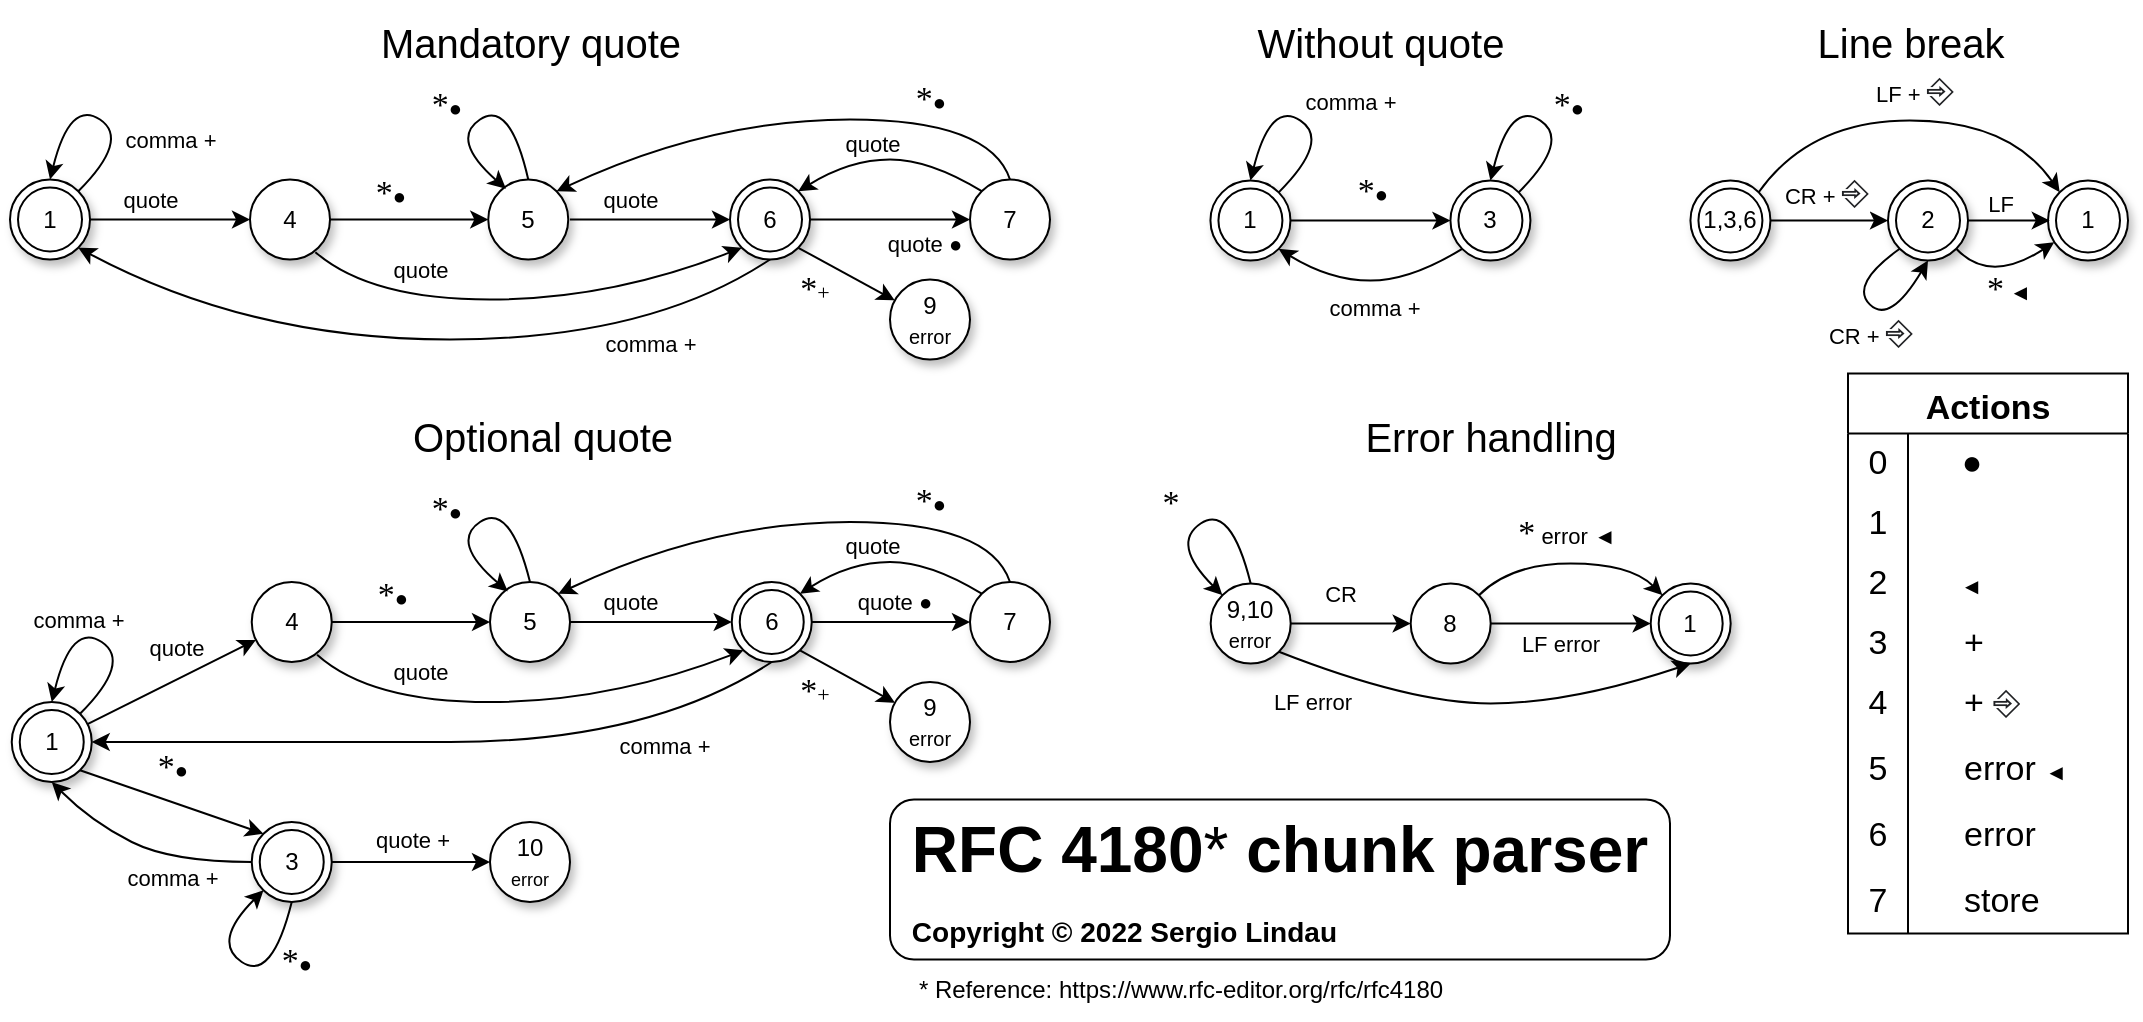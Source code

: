 <mxfile version="20.3.0" type="device"><diagram name="Page-1" id="42789a77-a242-8287-6e28-9cd8cfd52e62"><mxGraphModel dx="1578" dy="1005" grid="1" gridSize="10" guides="1" tooltips="1" connect="1" arrows="1" fold="1" page="1" pageScale="1" pageWidth="1169" pageHeight="827" background="none" math="0" shadow="0"><root><mxCell id="0"/><mxCell id="1" parent="0"/><mxCell id="oNU-ILpVucmie5B2ft57-38" value="9,10&lt;br&gt;&lt;font style=&quot;font-size: 10px;&quot;&gt;error&lt;/font&gt;" style="ellipse;whiteSpace=wrap;html=1;aspect=fixed;shadow=1;" parent="1" vertex="1"><mxGeometry x="656.34" y="475.75" width="40" height="40" as="geometry"/></mxCell><mxCell id="oNU-ILpVucmie5B2ft57-39" value="8" style="ellipse;whiteSpace=wrap;html=1;aspect=fixed;shadow=1;" parent="1" vertex="1"><mxGeometry x="756.34" y="475.75" width="40" height="40" as="geometry"/></mxCell><mxCell id="oNU-ILpVucmie5B2ft57-42" value="1" style="ellipse;shape=doubleEllipse;whiteSpace=wrap;html=1;aspect=fixed;shadow=1;" parent="1" vertex="1"><mxGeometry x="876.34" y="475.75" width="40" height="40" as="geometry"/></mxCell><mxCell id="oNU-ILpVucmie5B2ft57-53" value="" style="endArrow=classic;html=1;rounded=0;labelBorderColor=none;fontSize=17;entryX=0;entryY=0.5;entryDx=0;entryDy=0;exitX=1;exitY=0.5;exitDx=0;exitDy=0;" parent="1" source="oNU-ILpVucmie5B2ft57-38" target="oNU-ILpVucmie5B2ft57-39" edge="1"><mxGeometry width="50" height="50" relative="1" as="geometry"><mxPoint x="736.34" y="465.75" as="sourcePoint"/><mxPoint x="806.34" y="455.75" as="targetPoint"/></mxGeometry></mxCell><mxCell id="oNU-ILpVucmie5B2ft57-56" value="CR" style="edgeLabel;html=1;align=center;verticalAlign=middle;resizable=0;points=[];fontSize=11;" parent="oNU-ILpVucmie5B2ft57-53" vertex="1" connectable="0"><mxGeometry x="-0.144" y="1" relative="1" as="geometry"><mxPoint x="-1" y="-14" as="offset"/></mxGeometry></mxCell><mxCell id="oNU-ILpVucmie5B2ft57-54" value="" style="endArrow=classic;html=1;rounded=0;labelBorderColor=none;fontSize=17;exitX=1;exitY=0.5;exitDx=0;exitDy=0;entryX=0;entryY=0.5;entryDx=0;entryDy=0;" parent="1" source="oNU-ILpVucmie5B2ft57-39" target="oNU-ILpVucmie5B2ft57-42" edge="1"><mxGeometry width="50" height="50" relative="1" as="geometry"><mxPoint x="696.34" y="605.75" as="sourcePoint"/><mxPoint x="696.34" y="665.75" as="targetPoint"/></mxGeometry></mxCell><mxCell id="oNU-ILpVucmie5B2ft57-57" value="LF error" style="edgeLabel;html=1;align=center;verticalAlign=middle;resizable=0;points=[];fontSize=11;" parent="oNU-ILpVucmie5B2ft57-54" vertex="1" connectable="0"><mxGeometry x="-0.211" y="1" relative="1" as="geometry"><mxPoint x="3" y="11" as="offset"/></mxGeometry></mxCell><mxCell id="oNU-ILpVucmie5B2ft57-58" value="" style="curved=1;endArrow=classic;html=1;rounded=0;labelBorderColor=none;fontSize=17;exitX=1;exitY=1;exitDx=0;exitDy=0;entryX=0.5;entryY=1;entryDx=0;entryDy=0;" parent="1" source="oNU-ILpVucmie5B2ft57-38" target="oNU-ILpVucmie5B2ft57-42" edge="1"><mxGeometry width="50" height="50" relative="1" as="geometry"><mxPoint x="719.815" y="459.361" as="sourcePoint"/><mxPoint x="856.34" y="515.75" as="targetPoint"/><Array as="points"><mxPoint x="756.34" y="535.75"/><mxPoint x="836.34" y="535.75"/></Array></mxGeometry></mxCell><mxCell id="oNU-ILpVucmie5B2ft57-59" value="&lt;span style=&quot;font-size: 11px;&quot;&gt;LF error&lt;/span&gt;" style="edgeLabel;html=1;align=center;verticalAlign=middle;resizable=0;points=[];fontSize=17;" parent="oNU-ILpVucmie5B2ft57-58" vertex="1" connectable="0"><mxGeometry x="-0.659" y="-12" relative="1" as="geometry"><mxPoint x="-13" y="-1" as="offset"/></mxGeometry></mxCell><mxCell id="oNU-ILpVucmie5B2ft57-60" value="" style="curved=1;endArrow=classic;html=1;rounded=0;labelBorderColor=none;fontSize=11;entryX=0;entryY=0;entryDx=0;entryDy=0;exitX=1;exitY=0;exitDx=0;exitDy=0;" parent="1" source="oNU-ILpVucmie5B2ft57-39" target="oNU-ILpVucmie5B2ft57-42" edge="1"><mxGeometry width="50" height="50" relative="1" as="geometry"><mxPoint x="790.34" y="505.75" as="sourcePoint"/><mxPoint x="666.34" y="695.75" as="targetPoint"/><Array as="points"><mxPoint x="806.34" y="465.75"/><mxPoint x="866.34" y="465.75"/></Array></mxGeometry></mxCell><mxCell id="oNU-ILpVucmie5B2ft57-61" value="&lt;font style=&quot;font-size: 11px;&quot;&gt;&lt;span style=&quot;font-size: 17px; font-family: Symbol;&quot;&gt;*&lt;/span&gt;&lt;font style=&quot;font-size: 11px;&quot;&gt; &lt;/font&gt;&lt;font style=&quot;font-size: 11px;&quot;&gt;&lt;font style=&quot;font-size: 11px;&quot;&gt;error&lt;/font&gt;&amp;nbsp;&lt;/font&gt;&lt;/font&gt;&lt;font style=&quot;font-size: 11px;&quot;&gt;◄&lt;/font&gt;" style="edgeLabel;html=1;align=center;verticalAlign=middle;resizable=0;points=[];fontSize=11;" parent="oNU-ILpVucmie5B2ft57-60" vertex="1" connectable="0"><mxGeometry x="0.116" y="2" relative="1" as="geometry"><mxPoint x="-9" y="-13" as="offset"/></mxGeometry></mxCell><mxCell id="oNU-ILpVucmie5B2ft57-86" value="" style="curved=1;endArrow=classic;html=1;rounded=0;labelBorderColor=none;fontSize=17;entryX=0;entryY=0;entryDx=0;entryDy=0;exitX=0.5;exitY=0;exitDx=0;exitDy=0;" parent="1" source="oNU-ILpVucmie5B2ft57-38" target="oNU-ILpVucmie5B2ft57-38" edge="1"><mxGeometry width="50" height="50" relative="1" as="geometry"><mxPoint x="706.34" y="445.75" as="sourcePoint"/><mxPoint x="696.34" y="425.75" as="targetPoint"/><Array as="points"><mxPoint x="666.34" y="435.75"/><mxPoint x="636.34" y="455.75"/></Array></mxGeometry></mxCell><mxCell id="oNU-ILpVucmie5B2ft57-87" value="&lt;span style=&quot;font-family: Symbol; font-size: 17px;&quot;&gt;*&lt;/span&gt;" style="edgeLabel;html=1;align=center;verticalAlign=middle;resizable=0;points=[];fontSize=11;fontFamily=Helvetica;" parent="oNU-ILpVucmie5B2ft57-86" vertex="1" connectable="0"><mxGeometry x="-0.462" y="6" relative="1" as="geometry"><mxPoint x="-27" y="-12" as="offset"/></mxGeometry></mxCell><mxCell id="oNU-ILpVucmie5B2ft57-89" value="Actions" style="shape=table;startSize=30;container=1;collapsible=0;childLayout=tableLayout;fixedRows=1;rowLines=0;fontStyle=1;shadow=0;fontFamily=Helvetica;fontSize=17;" parent="1" vertex="1"><mxGeometry x="975" y="370.75" width="140" height="280" as="geometry"/></mxCell><mxCell id="oNU-ILpVucmie5B2ft57-90" value="" style="shape=tableRow;horizontal=0;startSize=0;swimlaneHead=0;swimlaneBody=0;top=0;left=0;bottom=0;right=0;collapsible=0;dropTarget=0;fillColor=none;points=[[0,0.5],[1,0.5]];portConstraint=eastwest;shadow=1;fontFamily=Helvetica;fontSize=17;" parent="oNU-ILpVucmie5B2ft57-89" vertex="1"><mxGeometry y="30" width="140" height="30" as="geometry"/></mxCell><mxCell id="oNU-ILpVucmie5B2ft57-91" value="0" style="shape=partialRectangle;html=1;whiteSpace=wrap;connectable=0;fillColor=none;top=0;left=0;bottom=0;right=0;overflow=hidden;pointerEvents=1;shadow=1;fontFamily=Helvetica;fontSize=17;" parent="oNU-ILpVucmie5B2ft57-90" vertex="1"><mxGeometry width="30" height="30" as="geometry"><mxRectangle width="30" height="30" as="alternateBounds"/></mxGeometry></mxCell><mxCell id="oNU-ILpVucmie5B2ft57-92" value="&lt;span style=&quot;font-size: 17px; text-align: center; background-color: rgb(255, 255, 255);&quot;&gt;&amp;nbsp; &amp;nbsp; ●&lt;/span&gt;" style="shape=partialRectangle;html=1;whiteSpace=wrap;connectable=0;fillColor=none;top=0;left=0;bottom=0;right=0;align=left;spacingLeft=6;overflow=hidden;shadow=1;fontFamily=Helvetica;fontSize=17;" parent="oNU-ILpVucmie5B2ft57-90" vertex="1"><mxGeometry x="30" width="110" height="30" as="geometry"><mxRectangle width="110" height="30" as="alternateBounds"/></mxGeometry></mxCell><mxCell id="oNU-ILpVucmie5B2ft57-93" value="" style="shape=tableRow;horizontal=0;startSize=0;swimlaneHead=0;swimlaneBody=0;top=0;left=0;bottom=0;right=0;collapsible=0;dropTarget=0;fillColor=none;points=[[0,0.5],[1,0.5]];portConstraint=eastwest;shadow=1;fontFamily=Helvetica;fontSize=17;" parent="oNU-ILpVucmie5B2ft57-89" vertex="1"><mxGeometry y="60" width="140" height="30" as="geometry"/></mxCell><mxCell id="oNU-ILpVucmie5B2ft57-94" value="1" style="shape=partialRectangle;html=1;whiteSpace=wrap;connectable=0;fillColor=none;top=0;left=0;bottom=0;right=0;overflow=hidden;shadow=1;fontFamily=Helvetica;fontSize=17;" parent="oNU-ILpVucmie5B2ft57-93" vertex="1"><mxGeometry width="30" height="30" as="geometry"><mxRectangle width="30" height="30" as="alternateBounds"/></mxGeometry></mxCell><mxCell id="oNU-ILpVucmie5B2ft57-95" value="" style="shape=partialRectangle;html=1;whiteSpace=wrap;connectable=0;fillColor=none;top=0;left=0;bottom=0;right=0;align=left;spacingLeft=6;overflow=hidden;shadow=1;fontFamily=Helvetica;fontSize=17;" parent="oNU-ILpVucmie5B2ft57-93" vertex="1"><mxGeometry x="30" width="110" height="30" as="geometry"><mxRectangle width="110" height="30" as="alternateBounds"/></mxGeometry></mxCell><mxCell id="oNU-ILpVucmie5B2ft57-96" value="" style="shape=tableRow;horizontal=0;startSize=0;swimlaneHead=0;swimlaneBody=0;top=0;left=0;bottom=0;right=0;collapsible=0;dropTarget=0;fillColor=none;points=[[0,0.5],[1,0.5]];portConstraint=eastwest;shadow=1;fontFamily=Helvetica;fontSize=17;" parent="oNU-ILpVucmie5B2ft57-89" vertex="1"><mxGeometry y="90" width="140" height="30" as="geometry"/></mxCell><mxCell id="oNU-ILpVucmie5B2ft57-97" value="2" style="shape=partialRectangle;html=1;whiteSpace=wrap;connectable=0;fillColor=none;top=0;left=0;bottom=0;right=0;overflow=hidden;shadow=1;fontFamily=Helvetica;fontSize=17;" parent="oNU-ILpVucmie5B2ft57-96" vertex="1"><mxGeometry width="30" height="30" as="geometry"><mxRectangle width="30" height="30" as="alternateBounds"/></mxGeometry></mxCell><mxCell id="oNU-ILpVucmie5B2ft57-98" value="&lt;span style=&quot;font-size: 11px; text-align: center; background-color: rgb(255, 255, 255);&quot;&gt;&amp;nbsp; &amp;nbsp; &amp;nbsp; ◄&lt;/span&gt;" style="shape=partialRectangle;html=1;whiteSpace=wrap;connectable=0;fillColor=none;top=0;left=0;bottom=0;right=0;align=left;spacingLeft=6;overflow=hidden;shadow=1;fontFamily=Helvetica;fontSize=17;" parent="oNU-ILpVucmie5B2ft57-96" vertex="1"><mxGeometry x="30" width="110" height="30" as="geometry"><mxRectangle width="110" height="30" as="alternateBounds"/></mxGeometry></mxCell><mxCell id="oNU-ILpVucmie5B2ft57-99" value="+&amp;nbsp;&lt;span style=&quot;color: rgb(32, 33, 36); font-family: consolas, &amp;quot;lucida console&amp;quot;, &amp;quot;courier new&amp;quot;, monospace; background-color: rgb(255, 255, 255); font-size: 17px;&quot;&gt;⎆&lt;/span&gt;" style="shape=partialRectangle;html=1;whiteSpace=wrap;connectable=0;fillColor=none;top=0;left=0;bottom=0;right=0;align=left;spacingLeft=6;overflow=hidden;shadow=1;fontFamily=Helvetica;fontSize=17;" parent="1" vertex="1"><mxGeometry x="1025" y="520.75" width="90" height="30" as="geometry"><mxRectangle width="140" height="30" as="alternateBounds"/></mxGeometry></mxCell><mxCell id="oNU-ILpVucmie5B2ft57-100" value="4" style="shape=partialRectangle;html=1;whiteSpace=wrap;connectable=0;fillColor=none;top=0;left=0;bottom=0;right=0;overflow=hidden;shadow=1;fontFamily=Helvetica;fontSize=17;" parent="1" vertex="1"><mxGeometry x="975" y="520.75" width="30" height="30" as="geometry"><mxRectangle width="40" height="30" as="alternateBounds"/></mxGeometry></mxCell><mxCell id="oNU-ILpVucmie5B2ft57-104" value="" style="line;strokeWidth=1;direction=south;html=1;shadow=0;fontFamily=Helvetica;fontSize=17;" parent="1" vertex="1"><mxGeometry x="995" y="451.25" width="20" height="199.5" as="geometry"/></mxCell><mxCell id="oNU-ILpVucmie5B2ft57-106" value="" style="shape=tableRow;horizontal=0;startSize=0;swimlaneHead=0;swimlaneBody=0;top=0;left=0;bottom=0;right=0;collapsible=0;dropTarget=0;fillColor=none;points=[[0,0.5],[1,0.5]];portConstraint=eastwest;shadow=1;fontFamily=Helvetica;fontSize=17;" parent="1" vertex="1"><mxGeometry x="975" y="553.75" width="140" height="30" as="geometry"/></mxCell><mxCell id="oNU-ILpVucmie5B2ft57-107" value="5" style="shape=partialRectangle;html=1;whiteSpace=wrap;connectable=0;fillColor=none;top=0;left=0;bottom=0;right=0;overflow=hidden;shadow=1;fontFamily=Helvetica;fontSize=17;" parent="oNU-ILpVucmie5B2ft57-106" vertex="1"><mxGeometry width="30" height="30" as="geometry"><mxRectangle width="40" height="30" as="alternateBounds"/></mxGeometry></mxCell><mxCell id="oNU-ILpVucmie5B2ft57-108" value="error&amp;nbsp;&lt;span style=&quot;font-size: 11px; text-align: center; background-color: rgb(255, 255, 255);&quot;&gt;◄&lt;/span&gt;" style="shape=partialRectangle;html=1;whiteSpace=wrap;connectable=0;fillColor=none;top=0;left=0;bottom=0;right=0;align=left;spacingLeft=6;overflow=hidden;shadow=1;fontFamily=Helvetica;fontSize=17;" parent="oNU-ILpVucmie5B2ft57-106" vertex="1"><mxGeometry x="50" width="90" height="30" as="geometry"><mxRectangle width="140" height="30" as="alternateBounds"/></mxGeometry></mxCell><mxCell id="oNU-ILpVucmie5B2ft57-109" value="" style="shape=tableRow;horizontal=0;startSize=0;swimlaneHead=0;swimlaneBody=0;top=0;left=0;bottom=0;right=0;collapsible=0;dropTarget=0;fillColor=none;points=[[0,0.5],[1,0.5]];portConstraint=eastwest;shadow=1;fontFamily=Helvetica;fontSize=17;" parent="1" vertex="1"><mxGeometry x="975" y="583.75" width="140" height="33" as="geometry"/></mxCell><mxCell id="oNU-ILpVucmie5B2ft57-110" value="6" style="shape=partialRectangle;html=1;whiteSpace=wrap;connectable=0;fillColor=none;top=0;left=0;bottom=0;right=0;overflow=hidden;shadow=1;fontFamily=Helvetica;fontSize=17;" parent="oNU-ILpVucmie5B2ft57-109" vertex="1"><mxGeometry y="3" width="30" height="30" as="geometry"><mxRectangle width="40" height="30" as="alternateBounds"/></mxGeometry></mxCell><mxCell id="oNU-ILpVucmie5B2ft57-111" value="error" style="shape=partialRectangle;html=1;whiteSpace=wrap;connectable=0;fillColor=none;top=0;left=0;bottom=0;right=0;align=left;spacingLeft=6;overflow=hidden;shadow=1;fontFamily=Helvetica;fontSize=17;" parent="oNU-ILpVucmie5B2ft57-109" vertex="1"><mxGeometry x="50" y="3" width="90" height="30" as="geometry"><mxRectangle width="140" height="30" as="alternateBounds"/></mxGeometry></mxCell><mxCell id="oNU-ILpVucmie5B2ft57-112" value="store" style="shape=partialRectangle;html=1;whiteSpace=wrap;connectable=0;fillColor=none;top=0;left=0;bottom=0;right=0;align=left;spacingLeft=6;overflow=hidden;shadow=1;fontFamily=Helvetica;fontSize=17;" parent="1" vertex="1"><mxGeometry x="1025" y="619.75" width="90" height="30" as="geometry"><mxRectangle width="140" height="30" as="alternateBounds"/></mxGeometry></mxCell><mxCell id="oNU-ILpVucmie5B2ft57-113" value="7" style="shape=partialRectangle;html=1;whiteSpace=wrap;connectable=0;fillColor=none;top=0;left=0;bottom=0;right=0;overflow=hidden;shadow=1;fontFamily=Helvetica;fontSize=17;" parent="1" vertex="1"><mxGeometry x="975" y="619.75" width="30" height="30" as="geometry"><mxRectangle width="40" height="30" as="alternateBounds"/></mxGeometry></mxCell><mxCell id="oNU-ILpVucmie5B2ft57-114" value="+" style="shape=partialRectangle;html=1;whiteSpace=wrap;connectable=0;fillColor=none;top=0;left=0;bottom=0;right=0;align=left;spacingLeft=6;overflow=hidden;shadow=1;fontFamily=Helvetica;fontSize=17;" parent="1" vertex="1"><mxGeometry x="1025" y="490.75" width="90" height="30" as="geometry"><mxRectangle width="140" height="30" as="alternateBounds"/></mxGeometry></mxCell><mxCell id="oNU-ILpVucmie5B2ft57-115" value="3" style="shape=partialRectangle;html=1;whiteSpace=wrap;connectable=0;fillColor=none;top=0;left=0;bottom=0;right=0;overflow=hidden;shadow=1;fontFamily=Helvetica;fontSize=17;" parent="1" vertex="1"><mxGeometry x="975" y="490.75" width="30" height="30" as="geometry"><mxRectangle width="40" height="30" as="alternateBounds"/></mxGeometry></mxCell><mxCell id="oNU-ILpVucmie5B2ft57-119" value="&lt;div style=&quot;&quot;&gt;&lt;span style=&quot;background-color: initial;&quot;&gt;&lt;font style=&quot;font-size: 32px;&quot;&gt;&lt;b&gt;RFC 4180&lt;/b&gt;*&lt;b&gt;&amp;nbsp;chunk parser&lt;/b&gt;&lt;/font&gt;&lt;/span&gt;&lt;/div&gt;&lt;div style=&quot;text-align: left; font-size: 11px;&quot;&gt;&lt;span style=&quot;background-color: initial;&quot;&gt;&lt;br&gt;&lt;/span&gt;&lt;/div&gt;&lt;div style=&quot;text-align: left; font-size: 14px;&quot;&gt;&lt;b&gt;&lt;span style=&quot;background-color: initial;&quot;&gt;Copyright ©&lt;/span&gt;&lt;span style=&quot;background-color: initial;&quot;&gt;&amp;nbsp;2022 Sergio Lindau&lt;/span&gt;&lt;/b&gt;&lt;/div&gt;" style="rounded=1;whiteSpace=wrap;html=1;shadow=0;strokeWidth=1;fontFamily=Helvetica;fontSize=24;align=center;" parent="1" vertex="1"><mxGeometry x="496" y="583.75" width="390" height="80" as="geometry"/></mxCell><mxCell id="oNU-ILpVucmie5B2ft57-123" value="&lt;span style=&quot;font-size: 12px; text-align: left; background-color: initial;&quot;&gt;* Reference:&amp;nbsp;&lt;/span&gt;&lt;span style=&quot;font-size: 12px; text-align: left; background-color: initial;&quot;&gt;https://www.rfc-editor.org/rfc/rfc4180&lt;/span&gt;" style="text;html=1;align=center;verticalAlign=middle;resizable=0;points=[];autosize=1;strokeColor=none;fillColor=none;fontSize=12;fontFamily=Helvetica;" parent="1" vertex="1"><mxGeometry x="496" y="663.75" width="290" height="30" as="geometry"/></mxCell><mxCell id="oNU-ILpVucmie5B2ft57-125" value="1" style="ellipse;shape=doubleEllipse;whiteSpace=wrap;html=1;aspect=fixed;shadow=1;" parent="1" vertex="1"><mxGeometry x="656.22" y="274.31" width="40" height="40" as="geometry"/></mxCell><mxCell id="oNU-ILpVucmie5B2ft57-126" value="3" style="ellipse;shape=doubleEllipse;whiteSpace=wrap;html=1;aspect=fixed;shadow=1;" parent="1" vertex="1"><mxGeometry x="776.22" y="274.31" width="40" height="40" as="geometry"/></mxCell><mxCell id="oNU-ILpVucmie5B2ft57-129" value="" style="endArrow=classic;html=1;rounded=0;labelBorderColor=none;fontSize=17;" parent="1" source="oNU-ILpVucmie5B2ft57-125" target="oNU-ILpVucmie5B2ft57-126" edge="1"><mxGeometry width="50" height="50" relative="1" as="geometry"><mxPoint x="746.22" y="374.31" as="sourcePoint"/><mxPoint x="776.22" y="324.31" as="targetPoint"/></mxGeometry></mxCell><mxCell id="oNU-ILpVucmie5B2ft57-130" value="&lt;font face=&quot;Symbol&quot;&gt;*&lt;/font&gt;&lt;span style=&quot;font-size: 11px;&quot;&gt;●&lt;/span&gt;" style="edgeLabel;html=1;align=center;verticalAlign=middle;resizable=0;points=[];fontSize=17;" parent="oNU-ILpVucmie5B2ft57-129" vertex="1" connectable="0"><mxGeometry x="-0.155" y="1" relative="1" as="geometry"><mxPoint x="7" y="-14" as="offset"/></mxGeometry></mxCell><mxCell id="oNU-ILpVucmie5B2ft57-131" value="" style="curved=1;endArrow=classic;html=1;rounded=0;labelBorderColor=none;fontSize=17;entryX=0.5;entryY=0;entryDx=0;entryDy=0;exitX=1;exitY=0;exitDx=0;exitDy=0;" parent="1" source="oNU-ILpVucmie5B2ft57-126" target="oNU-ILpVucmie5B2ft57-126" edge="1"><mxGeometry width="50" height="50" relative="1" as="geometry"><mxPoint x="886.22" y="284.31" as="sourcePoint"/><mxPoint x="796.22" y="234.31" as="targetPoint"/><Array as="points"><mxPoint x="836.22" y="254.31"/><mxPoint x="806.22" y="234.31"/></Array></mxGeometry></mxCell><mxCell id="oNU-ILpVucmie5B2ft57-132" value="&lt;font face=&quot;Symbol&quot;&gt;*&lt;/font&gt;&lt;span style=&quot;font-size: 11px;&quot;&gt;●&lt;/span&gt;" style="edgeLabel;html=1;align=center;verticalAlign=middle;resizable=0;points=[];fontSize=17;" parent="oNU-ILpVucmie5B2ft57-131" vertex="1" connectable="0"><mxGeometry x="-0.462" y="6" relative="1" as="geometry"><mxPoint x="7" y="-18" as="offset"/></mxGeometry></mxCell><mxCell id="oNU-ILpVucmie5B2ft57-133" value="" style="curved=1;endArrow=classic;html=1;rounded=0;labelBorderColor=none;fontSize=17;entryX=0.5;entryY=0;entryDx=0;entryDy=0;" parent="1" source="oNU-ILpVucmie5B2ft57-125" target="oNU-ILpVucmie5B2ft57-125" edge="1"><mxGeometry width="50" height="50" relative="1" as="geometry"><mxPoint x="690.362" y="280.168" as="sourcePoint"/><mxPoint x="666.22" y="264.31" as="targetPoint"/><Array as="points"><mxPoint x="716.22" y="254.31"/><mxPoint x="686.22" y="234.31"/></Array></mxGeometry></mxCell><mxCell id="oNU-ILpVucmie5B2ft57-134" value="&lt;font style=&quot;font-size: 11px;&quot;&gt;comma +&lt;/font&gt;" style="edgeLabel;html=1;align=center;verticalAlign=middle;resizable=0;points=[];fontSize=11;fontFamily=Helvetica;" parent="oNU-ILpVucmie5B2ft57-133" vertex="1" connectable="0"><mxGeometry x="-0.462" y="6" relative="1" as="geometry"><mxPoint x="18" y="-20" as="offset"/></mxGeometry></mxCell><mxCell id="oNU-ILpVucmie5B2ft57-135" value="" style="curved=1;endArrow=classic;html=1;rounded=0;labelBorderColor=none;fontFamily=Helvetica;fontSize=32;entryX=1;entryY=1;entryDx=0;entryDy=0;exitX=0;exitY=1;exitDx=0;exitDy=0;" parent="1" source="oNU-ILpVucmie5B2ft57-126" target="oNU-ILpVucmie5B2ft57-125" edge="1"><mxGeometry width="50" height="50" relative="1" as="geometry"><mxPoint x="706.22" y="444.31" as="sourcePoint"/><mxPoint x="716.22" y="414.31" as="targetPoint"/><Array as="points"><mxPoint x="756.22" y="324.31"/><mxPoint x="716.22" y="324.31"/></Array></mxGeometry></mxCell><mxCell id="oNU-ILpVucmie5B2ft57-136" value="comma +" style="edgeLabel;html=1;align=center;verticalAlign=middle;resizable=0;points=[];fontSize=11;fontFamily=Helvetica;" parent="oNU-ILpVucmie5B2ft57-135" vertex="1" connectable="0"><mxGeometry x="-0.39" y="-1" relative="1" as="geometry"><mxPoint x="-18" y="14" as="offset"/></mxGeometry></mxCell><mxCell id="J-oSpDZBuJz6s4gYb7UV-1" value="1" style="ellipse;shape=doubleEllipse;whiteSpace=wrap;html=1;aspect=fixed;shadow=1;" vertex="1" parent="1"><mxGeometry x="56" y="273.75" width="40" height="40" as="geometry"/></mxCell><mxCell id="J-oSpDZBuJz6s4gYb7UV-2" value="6" style="ellipse;shape=doubleEllipse;whiteSpace=wrap;html=1;aspect=fixed;shadow=1;" vertex="1" parent="1"><mxGeometry x="416" y="273.75" width="40" height="40" as="geometry"/></mxCell><mxCell id="J-oSpDZBuJz6s4gYb7UV-3" value="4" style="ellipse;whiteSpace=wrap;html=1;aspect=fixed;shadow=1;" vertex="1" parent="1"><mxGeometry x="176" y="273.75" width="40" height="40" as="geometry"/></mxCell><mxCell id="J-oSpDZBuJz6s4gYb7UV-4" value="" style="endArrow=classic;html=1;rounded=0;labelBorderColor=none;fontSize=11;" edge="1" parent="1" source="J-oSpDZBuJz6s4gYb7UV-1" target="J-oSpDZBuJz6s4gYb7UV-3"><mxGeometry width="50" height="50" relative="1" as="geometry"><mxPoint x="-34" y="313.75" as="sourcePoint"/><mxPoint x="16" y="343.75" as="targetPoint"/></mxGeometry></mxCell><mxCell id="J-oSpDZBuJz6s4gYb7UV-5" value="quote" style="edgeLabel;html=1;align=center;verticalAlign=middle;resizable=0;points=[];fontSize=11;fontFamily=Helvetica;" vertex="1" connectable="0" parent="J-oSpDZBuJz6s4gYb7UV-4"><mxGeometry x="-0.283" y="2" relative="1" as="geometry"><mxPoint x="1" y="-8" as="offset"/></mxGeometry></mxCell><mxCell id="J-oSpDZBuJz6s4gYb7UV-6" value="5" style="ellipse;whiteSpace=wrap;html=1;aspect=fixed;shadow=1;" vertex="1" parent="1"><mxGeometry x="295.13" y="273.75" width="40" height="40" as="geometry"/></mxCell><mxCell id="J-oSpDZBuJz6s4gYb7UV-7" value="7" style="ellipse;whiteSpace=wrap;html=1;aspect=fixed;shadow=1;" vertex="1" parent="1"><mxGeometry x="536" y="273.75" width="40" height="40" as="geometry"/></mxCell><mxCell id="J-oSpDZBuJz6s4gYb7UV-8" value="9&lt;br&gt;&lt;font style=&quot;font-size: 10px;&quot;&gt;error&lt;/font&gt;" style="ellipse;whiteSpace=wrap;html=1;aspect=fixed;shadow=1;" vertex="1" parent="1"><mxGeometry x="496" y="323.75" width="40" height="40" as="geometry"/></mxCell><mxCell id="J-oSpDZBuJz6s4gYb7UV-9" value="" style="endArrow=classic;html=1;rounded=0;labelBorderColor=none;fontSize=11;entryX=0;entryY=0.5;entryDx=0;entryDy=0;" edge="1" parent="1" source="J-oSpDZBuJz6s4gYb7UV-3" target="J-oSpDZBuJz6s4gYb7UV-6"><mxGeometry width="50" height="50" relative="1" as="geometry"><mxPoint x="39.346" y="403.75" as="sourcePoint"/><mxPoint x="-47.349" y="461.596" as="targetPoint"/></mxGeometry></mxCell><mxCell id="J-oSpDZBuJz6s4gYb7UV-10" value="&lt;font style=&quot;font-size: 17px;&quot; face=&quot;Symbol&quot;&gt;*&lt;/font&gt;●" style="edgeLabel;html=1;align=center;verticalAlign=middle;resizable=0;points=[];fontSize=11;fontFamily=Helvetica;" vertex="1" connectable="0" parent="J-oSpDZBuJz6s4gYb7UV-9"><mxGeometry x="0.317" relative="1" as="geometry"><mxPoint x="-22" y="-13" as="offset"/></mxGeometry></mxCell><mxCell id="J-oSpDZBuJz6s4gYb7UV-11" value="" style="endArrow=classic;html=1;rounded=0;labelBorderColor=none;fontFamily=Helvetica;fontSize=11;entryX=0;entryY=0.5;entryDx=0;entryDy=0;" edge="1" parent="1" target="J-oSpDZBuJz6s4gYb7UV-2"><mxGeometry width="50" height="50" relative="1" as="geometry"><mxPoint x="336" y="293.75" as="sourcePoint"/><mxPoint x="396" y="273.75" as="targetPoint"/></mxGeometry></mxCell><mxCell id="J-oSpDZBuJz6s4gYb7UV-12" value="quote" style="edgeLabel;html=1;align=center;verticalAlign=middle;resizable=0;points=[];fontSize=11;fontFamily=Helvetica;" vertex="1" connectable="0" parent="J-oSpDZBuJz6s4gYb7UV-11"><mxGeometry x="-0.328" relative="1" as="geometry"><mxPoint x="3" y="-10" as="offset"/></mxGeometry></mxCell><mxCell id="J-oSpDZBuJz6s4gYb7UV-13" value="" style="endArrow=classic;html=1;rounded=0;labelBorderColor=none;fontFamily=Helvetica;fontSize=11;entryX=0;entryY=0.5;entryDx=0;entryDy=0;exitX=1;exitY=0.5;exitDx=0;exitDy=0;" edge="1" parent="1" source="J-oSpDZBuJz6s4gYb7UV-2" target="J-oSpDZBuJz6s4gYb7UV-7"><mxGeometry width="50" height="50" relative="1" as="geometry"><mxPoint x="26" y="558.75" as="sourcePoint"/><mxPoint x="26" y="598.75" as="targetPoint"/></mxGeometry></mxCell><mxCell id="J-oSpDZBuJz6s4gYb7UV-14" value="quote ●" style="edgeLabel;html=1;align=center;verticalAlign=middle;resizable=0;points=[];fontSize=11;fontFamily=Helvetica;" vertex="1" connectable="0" parent="J-oSpDZBuJz6s4gYb7UV-13"><mxGeometry x="-0.328" relative="1" as="geometry"><mxPoint x="30" y="12" as="offset"/></mxGeometry></mxCell><mxCell id="J-oSpDZBuJz6s4gYb7UV-15" value="" style="curved=1;endArrow=classic;html=1;rounded=0;labelBorderColor=none;fontFamily=Helvetica;fontSize=11;exitX=0;exitY=0;exitDx=0;exitDy=0;entryX=1;entryY=0;entryDx=0;entryDy=0;" edge="1" parent="1" source="J-oSpDZBuJz6s4gYb7UV-7" target="J-oSpDZBuJz6s4gYb7UV-2"><mxGeometry width="50" height="50" relative="1" as="geometry"><mxPoint x="-54" y="593.75" as="sourcePoint"/><mxPoint x="456" y="263.75" as="targetPoint"/><Array as="points"><mxPoint x="516" y="263.75"/><mxPoint x="476" y="263.75"/></Array></mxGeometry></mxCell><mxCell id="J-oSpDZBuJz6s4gYb7UV-16" value="quote" style="edgeLabel;html=1;align=center;verticalAlign=middle;resizable=0;points=[];fontSize=11;fontFamily=Helvetica;" vertex="1" connectable="0" parent="J-oSpDZBuJz6s4gYb7UV-15"><mxGeometry x="-0.265" y="-4" relative="1" as="geometry"><mxPoint x="-23" y="-4" as="offset"/></mxGeometry></mxCell><mxCell id="J-oSpDZBuJz6s4gYb7UV-17" value="" style="curved=1;endArrow=classic;html=1;rounded=0;labelBorderColor=none;fontFamily=Helvetica;fontSize=11;exitX=0.5;exitY=0;exitDx=0;exitDy=0;entryX=1;entryY=0;entryDx=0;entryDy=0;" edge="1" parent="1" source="J-oSpDZBuJz6s4gYb7UV-7" target="J-oSpDZBuJz6s4gYb7UV-6"><mxGeometry width="50" height="50" relative="1" as="geometry"><mxPoint x="-44" y="643.75" as="sourcePoint"/><mxPoint x="315" y="223.75" as="targetPoint"/><Array as="points"><mxPoint x="546" y="243.75"/><mxPoint x="406" y="243.75"/></Array></mxGeometry></mxCell><mxCell id="J-oSpDZBuJz6s4gYb7UV-18" value="&lt;font style=&quot;font-size: 17px;&quot; face=&quot;Symbol&quot;&gt;*&lt;/font&gt;●" style="edgeLabel;html=1;align=center;verticalAlign=middle;resizable=0;points=[];fontSize=11;fontFamily=Helvetica;" vertex="1" connectable="0" parent="J-oSpDZBuJz6s4gYb7UV-17"><mxGeometry x="-0.071" y="1" relative="1" as="geometry"><mxPoint x="57" y="-11" as="offset"/></mxGeometry></mxCell><mxCell id="J-oSpDZBuJz6s4gYb7UV-19" value="" style="curved=1;endArrow=classic;html=1;rounded=0;labelBorderColor=none;fontSize=17;entryX=0.222;entryY=0.117;entryDx=0;entryDy=0;entryPerimeter=0;exitX=0.5;exitY=0;exitDx=0;exitDy=0;" edge="1" parent="1" source="J-oSpDZBuJz6s4gYb7UV-6" target="J-oSpDZBuJz6s4gYb7UV-6"><mxGeometry width="50" height="50" relative="1" as="geometry"><mxPoint x="305.13" y="263.75" as="sourcePoint"/><mxPoint x="296.53" y="286.59" as="targetPoint"/><Array as="points"><mxPoint x="306" y="233.75"/><mxPoint x="276" y="253.75"/></Array></mxGeometry></mxCell><mxCell id="J-oSpDZBuJz6s4gYb7UV-20" value="&lt;font face=&quot;Symbol&quot;&gt;*&lt;/font&gt;&lt;span style=&quot;font-size: 11px;&quot;&gt;●&lt;/span&gt;" style="edgeLabel;html=1;align=center;verticalAlign=middle;resizable=0;points=[];fontSize=17;" vertex="1" connectable="0" parent="J-oSpDZBuJz6s4gYb7UV-19"><mxGeometry x="-0.462" y="6" relative="1" as="geometry"><mxPoint x="-29" y="-8" as="offset"/></mxGeometry></mxCell><mxCell id="J-oSpDZBuJz6s4gYb7UV-21" value="" style="curved=1;endArrow=classic;html=1;rounded=0;labelBorderColor=none;fontFamily=Helvetica;fontSize=11;exitX=0.5;exitY=1;exitDx=0;exitDy=0;entryX=1;entryY=1;entryDx=0;entryDy=0;" edge="1" parent="1" source="J-oSpDZBuJz6s4gYb7UV-2" target="J-oSpDZBuJz6s4gYb7UV-1"><mxGeometry width="50" height="50" relative="1" as="geometry"><mxPoint x="236" y="523.75" as="sourcePoint"/><mxPoint x="106" y="323.75" as="targetPoint"/><Array as="points"><mxPoint x="376" y="353.75"/><mxPoint x="176" y="353.75"/></Array></mxGeometry></mxCell><mxCell id="J-oSpDZBuJz6s4gYb7UV-22" value="comma +" style="edgeLabel;html=1;align=center;verticalAlign=middle;resizable=0;points=[];fontSize=11;fontFamily=Helvetica;" vertex="1" connectable="0" parent="J-oSpDZBuJz6s4gYb7UV-21"><mxGeometry x="-0.287" y="1" relative="1" as="geometry"><mxPoint x="59" y="1" as="offset"/></mxGeometry></mxCell><mxCell id="J-oSpDZBuJz6s4gYb7UV-23" value="" style="curved=1;endArrow=classic;html=1;rounded=0;labelBorderColor=none;fontSize=11;exitX=0.817;exitY=0.908;exitDx=0;exitDy=0;entryX=0;entryY=1;entryDx=0;entryDy=0;exitPerimeter=0;" edge="1" parent="1" source="J-oSpDZBuJz6s4gYb7UV-3" target="J-oSpDZBuJz6s4gYb7UV-2"><mxGeometry width="50" height="50" relative="1" as="geometry"><mxPoint x="76" y="360.82" as="sourcePoint"/><mxPoint x="81.858" y="466.678" as="targetPoint"/><Array as="points"><mxPoint x="236" y="333.75"/><mxPoint x="356" y="333.75"/></Array></mxGeometry></mxCell><mxCell id="J-oSpDZBuJz6s4gYb7UV-24" value="&lt;font style=&quot;font-size: 11px;&quot;&gt;&lt;span style=&quot;font-size: 11px;&quot;&gt;quote&lt;/span&gt;&lt;/font&gt;" style="edgeLabel;html=1;align=center;verticalAlign=middle;resizable=0;points=[];fontSize=11;fontFamily=Helvetica;" vertex="1" connectable="0" parent="J-oSpDZBuJz6s4gYb7UV-23"><mxGeometry x="0.116" y="2" relative="1" as="geometry"><mxPoint x="-66" y="-13" as="offset"/></mxGeometry></mxCell><mxCell id="J-oSpDZBuJz6s4gYb7UV-25" value="" style="endArrow=classic;html=1;rounded=0;labelBorderColor=none;fontFamily=Helvetica;fontSize=11;exitX=1;exitY=1;exitDx=0;exitDy=0;" edge="1" parent="1" source="J-oSpDZBuJz6s4gYb7UV-2" target="J-oSpDZBuJz6s4gYb7UV-8"><mxGeometry width="50" height="50" relative="1" as="geometry"><mxPoint x="226" y="523.75" as="sourcePoint"/><mxPoint x="86" y="553.75" as="targetPoint"/></mxGeometry></mxCell><mxCell id="J-oSpDZBuJz6s4gYb7UV-26" value="&lt;font style=&quot;font-size: 17px;&quot; face=&quot;Symbol&quot;&gt;*&lt;/font&gt;&lt;font style=&quot;font-size: 11px;&quot; face=&quot;Symbol&quot;&gt;+&lt;/font&gt;" style="edgeLabel;html=1;align=center;verticalAlign=middle;resizable=0;points=[];fontSize=11;fontFamily=Helvetica;" vertex="1" connectable="0" parent="J-oSpDZBuJz6s4gYb7UV-25"><mxGeometry x="0.449" y="-2" relative="1" as="geometry"><mxPoint x="-27" as="offset"/></mxGeometry></mxCell><mxCell id="J-oSpDZBuJz6s4gYb7UV-27" value="" style="curved=1;endArrow=classic;html=1;rounded=0;labelBorderColor=none;fontSize=17;entryX=0.5;entryY=0;entryDx=0;entryDy=0;" edge="1" parent="1" source="J-oSpDZBuJz6s4gYb7UV-1" target="J-oSpDZBuJz6s4gYb7UV-1"><mxGeometry width="50" height="50" relative="1" as="geometry"><mxPoint x="90.142" y="279.608" as="sourcePoint"/><mxPoint x="66" y="263.75" as="targetPoint"/><Array as="points"><mxPoint x="116" y="253.75"/><mxPoint x="86" y="233.75"/></Array></mxGeometry></mxCell><mxCell id="J-oSpDZBuJz6s4gYb7UV-28" value="&lt;font style=&quot;font-size: 11px;&quot;&gt;comma +&lt;/font&gt;" style="edgeLabel;html=1;align=center;verticalAlign=middle;resizable=0;points=[];fontSize=11;fontFamily=Helvetica;" vertex="1" connectable="0" parent="J-oSpDZBuJz6s4gYb7UV-27"><mxGeometry x="-0.462" y="6" relative="1" as="geometry"><mxPoint x="28" as="offset"/></mxGeometry></mxCell><mxCell id="J-oSpDZBuJz6s4gYb7UV-31" value="1,3,6" style="ellipse;shape=doubleEllipse;whiteSpace=wrap;html=1;aspect=fixed;shadow=1;" vertex="1" parent="1"><mxGeometry x="896.22" y="274.27" width="40" height="40" as="geometry"/></mxCell><mxCell id="J-oSpDZBuJz6s4gYb7UV-32" value="2" style="ellipse;shape=doubleEllipse;whiteSpace=wrap;html=1;aspect=fixed;shadow=1;" vertex="1" parent="1"><mxGeometry x="995" y="274.25" width="40" height="40" as="geometry"/></mxCell><mxCell id="J-oSpDZBuJz6s4gYb7UV-33" value="1" style="ellipse;shape=doubleEllipse;whiteSpace=wrap;html=1;aspect=fixed;shadow=1;" vertex="1" parent="1"><mxGeometry x="1075" y="274.25" width="40" height="40" as="geometry"/></mxCell><mxCell id="J-oSpDZBuJz6s4gYb7UV-34" value="" style="endArrow=classic;html=1;rounded=0;labelBorderColor=none;fontSize=11;exitX=1;exitY=0.5;exitDx=0;exitDy=0;entryX=0;entryY=0.5;entryDx=0;entryDy=0;" edge="1" parent="1" source="J-oSpDZBuJz6s4gYb7UV-31" target="J-oSpDZBuJz6s4gYb7UV-32"><mxGeometry width="50" height="50" relative="1" as="geometry"><mxPoint x="695.87" y="494.25" as="sourcePoint"/><mxPoint x="955.87" y="324.25" as="targetPoint"/></mxGeometry></mxCell><mxCell id="J-oSpDZBuJz6s4gYb7UV-35" value="CR +&amp;nbsp;&lt;span style=&quot;color: rgb(32, 33, 36); font-family: consolas, &amp;quot;lucida console&amp;quot;, &amp;quot;courier new&amp;quot;, monospace; font-size: 17px; text-align: left;&quot;&gt;⎆&lt;/span&gt;" style="edgeLabel;html=1;align=center;verticalAlign=middle;resizable=0;points=[];fontSize=11;" vertex="1" connectable="0" parent="J-oSpDZBuJz6s4gYb7UV-34"><mxGeometry x="-0.104" y="1" relative="1" as="geometry"><mxPoint x="1" y="-12" as="offset"/></mxGeometry></mxCell><mxCell id="J-oSpDZBuJz6s4gYb7UV-36" value="" style="endArrow=classic;html=1;rounded=0;labelBorderColor=none;fontSize=11;exitX=1;exitY=0.5;exitDx=0;exitDy=0;" edge="1" parent="1" source="J-oSpDZBuJz6s4gYb7UV-32"><mxGeometry width="50" height="50" relative="1" as="geometry"><mxPoint x="935.87" y="404.25" as="sourcePoint"/><mxPoint x="1075.87" y="294.25" as="targetPoint"/></mxGeometry></mxCell><mxCell id="J-oSpDZBuJz6s4gYb7UV-37" value="LF" style="edgeLabel;html=1;align=center;verticalAlign=middle;resizable=0;points=[];fontSize=11;" vertex="1" connectable="0" parent="J-oSpDZBuJz6s4gYb7UV-36"><mxGeometry x="-0.277" y="2" relative="1" as="geometry"><mxPoint x="1" y="-7" as="offset"/></mxGeometry></mxCell><mxCell id="J-oSpDZBuJz6s4gYb7UV-38" value="" style="curved=1;endArrow=classic;html=1;rounded=0;labelBorderColor=none;fontSize=11;exitX=1;exitY=1;exitDx=0;exitDy=0;" edge="1" parent="1" source="J-oSpDZBuJz6s4gYb7UV-32" target="J-oSpDZBuJz6s4gYb7UV-33"><mxGeometry width="50" height="50" relative="1" as="geometry"><mxPoint x="925.87" y="374.25" as="sourcePoint"/><mxPoint x="885.87" y="494.25" as="targetPoint"/><Array as="points"><mxPoint x="1045.87" y="326.19"/></Array></mxGeometry></mxCell><mxCell id="J-oSpDZBuJz6s4gYb7UV-39" value="&lt;font style=&quot;font-size: 11px;&quot;&gt;&lt;font style=&quot;font-size: 11px;&quot; face=&quot;Symbol&quot;&gt;&lt;span style=&quot;font-size: 17px;&quot;&gt;*&lt;/span&gt;&lt;font style=&quot;font-size: 11px;&quot;&gt;&amp;nbsp;&lt;/font&gt;&lt;/font&gt;&lt;/font&gt;&lt;font style=&quot;font-size: 11px;&quot;&gt;◄&lt;/font&gt;" style="edgeLabel;html=1;align=center;verticalAlign=middle;resizable=0;points=[];fontSize=11;" vertex="1" connectable="0" parent="J-oSpDZBuJz6s4gYb7UV-38"><mxGeometry x="0.116" y="2" relative="1" as="geometry"><mxPoint x="1" y="10" as="offset"/></mxGeometry></mxCell><mxCell id="J-oSpDZBuJz6s4gYb7UV-40" value="" style="curved=1;endArrow=classic;html=1;rounded=0;labelBorderColor=none;fontSize=17;exitX=0;exitY=1;exitDx=0;exitDy=0;entryX=0.5;entryY=1;entryDx=0;entryDy=0;" edge="1" parent="1" source="J-oSpDZBuJz6s4gYb7UV-32" target="J-oSpDZBuJz6s4gYb7UV-32"><mxGeometry width="50" height="50" relative="1" as="geometry"><mxPoint x="985.87" y="346.19" as="sourcePoint"/><mxPoint x="1025.87" y="346.19" as="targetPoint"/><Array as="points"><mxPoint x="975.87" y="326.19"/><mxPoint x="995.87" y="346.19"/></Array></mxGeometry></mxCell><mxCell id="J-oSpDZBuJz6s4gYb7UV-41" value="&lt;span style=&quot;font-size: 11px;&quot;&gt;CR +&amp;nbsp;&lt;/span&gt;&lt;span style=&quot;color: rgb(32, 33, 36); font-family: consolas, &amp;quot;lucida console&amp;quot;, &amp;quot;courier new&amp;quot;, monospace; text-align: left;&quot;&gt;⎆&lt;/span&gt;" style="edgeLabel;html=1;align=center;verticalAlign=middle;resizable=0;points=[];fontSize=17;" vertex="1" connectable="0" parent="J-oSpDZBuJz6s4gYb7UV-40"><mxGeometry x="-0.462" y="6" relative="1" as="geometry"><mxPoint x="3" y="22" as="offset"/></mxGeometry></mxCell><mxCell id="J-oSpDZBuJz6s4gYb7UV-42" value="" style="curved=1;endArrow=classic;html=1;rounded=0;labelBorderColor=none;fontSize=17;entryX=0;entryY=0;entryDx=0;entryDy=0;exitX=1;exitY=0;exitDx=0;exitDy=0;" edge="1" parent="1" source="J-oSpDZBuJz6s4gYb7UV-31" target="J-oSpDZBuJz6s4gYb7UV-33"><mxGeometry width="50" height="50" relative="1" as="geometry"><mxPoint x="1015.87" y="334.25" as="sourcePoint"/><mxPoint x="1085.87" y="394.25" as="targetPoint"/><Array as="points"><mxPoint x="955.87" y="244.25"/><mxPoint x="1055.87" y="244.25"/></Array></mxGeometry></mxCell><mxCell id="J-oSpDZBuJz6s4gYb7UV-43" value="&lt;span style=&quot;font-size: 11px;&quot;&gt;LF +&amp;nbsp;&lt;/span&gt;&lt;span style=&quot;color: rgb(32, 33, 36); font-family: consolas, &amp;quot;lucida console&amp;quot;, &amp;quot;courier new&amp;quot;, monospace; text-align: left;&quot;&gt;&lt;font style=&quot;font-size: 17px;&quot;&gt;⎆&lt;/font&gt;&lt;/span&gt;" style="edgeLabel;html=1;align=center;verticalAlign=middle;resizable=0;points=[];fontSize=17;" vertex="1" connectable="0" parent="J-oSpDZBuJz6s4gYb7UV-42"><mxGeometry x="-0.659" y="-12" relative="1" as="geometry"><mxPoint x="49" y="-31" as="offset"/></mxGeometry></mxCell><mxCell id="J-oSpDZBuJz6s4gYb7UV-44" style="edgeStyle=none;rounded=0;orthogonalLoop=1;jettySize=auto;html=1;entryX=0.5;entryY=0;entryDx=0;entryDy=0;labelBorderColor=none;fontSize=17;" edge="1" parent="1" source="J-oSpDZBuJz6s4gYb7UV-33" target="J-oSpDZBuJz6s4gYb7UV-33"><mxGeometry relative="1" as="geometry"/></mxCell><mxCell id="J-oSpDZBuJz6s4gYb7UV-60" value="1" style="ellipse;shape=doubleEllipse;whiteSpace=wrap;html=1;aspect=fixed;shadow=1;" vertex="1" parent="1"><mxGeometry x="56.87" y="535" width="40" height="40" as="geometry"/></mxCell><mxCell id="J-oSpDZBuJz6s4gYb7UV-61" value="6" style="ellipse;shape=doubleEllipse;whiteSpace=wrap;html=1;aspect=fixed;shadow=1;" vertex="1" parent="1"><mxGeometry x="416.87" y="475" width="40" height="40" as="geometry"/></mxCell><mxCell id="J-oSpDZBuJz6s4gYb7UV-62" value="4" style="ellipse;whiteSpace=wrap;html=1;aspect=fixed;shadow=1;" vertex="1" parent="1"><mxGeometry x="176.87" y="475" width="40" height="40" as="geometry"/></mxCell><mxCell id="J-oSpDZBuJz6s4gYb7UV-63" value="" style="endArrow=classic;html=1;rounded=0;labelBorderColor=none;fontSize=11;" edge="1" parent="1" source="J-oSpDZBuJz6s4gYb7UV-60" target="J-oSpDZBuJz6s4gYb7UV-62"><mxGeometry width="50" height="50" relative="1" as="geometry"><mxPoint x="-34.0" y="515" as="sourcePoint"/><mxPoint x="16.0" y="545" as="targetPoint"/></mxGeometry></mxCell><mxCell id="J-oSpDZBuJz6s4gYb7UV-64" value="quote" style="edgeLabel;html=1;align=center;verticalAlign=middle;resizable=0;points=[];fontSize=11;fontFamily=Helvetica;" vertex="1" connectable="0" parent="J-oSpDZBuJz6s4gYb7UV-63"><mxGeometry x="-0.283" y="2" relative="1" as="geometry"><mxPoint x="14" y="-21" as="offset"/></mxGeometry></mxCell><mxCell id="J-oSpDZBuJz6s4gYb7UV-65" value="5" style="ellipse;whiteSpace=wrap;html=1;aspect=fixed;shadow=1;" vertex="1" parent="1"><mxGeometry x="296" y="475" width="40" height="40" as="geometry"/></mxCell><mxCell id="J-oSpDZBuJz6s4gYb7UV-66" value="7" style="ellipse;whiteSpace=wrap;html=1;aspect=fixed;shadow=1;" vertex="1" parent="1"><mxGeometry x="536.0" y="475" width="40" height="40" as="geometry"/></mxCell><mxCell id="J-oSpDZBuJz6s4gYb7UV-67" value="9&lt;br&gt;&lt;font style=&quot;font-size: 10px;&quot;&gt;error&lt;/font&gt;" style="ellipse;whiteSpace=wrap;html=1;aspect=fixed;shadow=1;" vertex="1" parent="1"><mxGeometry x="496" y="525" width="40" height="40" as="geometry"/></mxCell><mxCell id="J-oSpDZBuJz6s4gYb7UV-68" value="" style="endArrow=classic;html=1;rounded=0;labelBorderColor=none;fontSize=11;entryX=0;entryY=0.5;entryDx=0;entryDy=0;" edge="1" parent="1" source="J-oSpDZBuJz6s4gYb7UV-62" target="J-oSpDZBuJz6s4gYb7UV-65"><mxGeometry width="50" height="50" relative="1" as="geometry"><mxPoint x="39.346" y="605.0" as="sourcePoint"/><mxPoint x="-47.349" y="662.846" as="targetPoint"/></mxGeometry></mxCell><mxCell id="J-oSpDZBuJz6s4gYb7UV-69" value="&lt;font style=&quot;font-size: 17px;&quot; face=&quot;Symbol&quot;&gt;*&lt;/font&gt;●" style="edgeLabel;html=1;align=center;verticalAlign=middle;resizable=0;points=[];fontSize=11;fontFamily=Helvetica;" vertex="1" connectable="0" parent="J-oSpDZBuJz6s4gYb7UV-68"><mxGeometry x="0.317" relative="1" as="geometry"><mxPoint x="-22" y="-13" as="offset"/></mxGeometry></mxCell><mxCell id="J-oSpDZBuJz6s4gYb7UV-70" value="" style="endArrow=classic;html=1;rounded=0;labelBorderColor=none;fontFamily=Helvetica;fontSize=11;entryX=0;entryY=0.5;entryDx=0;entryDy=0;" edge="1" parent="1" target="J-oSpDZBuJz6s4gYb7UV-61"><mxGeometry width="50" height="50" relative="1" as="geometry"><mxPoint x="336" y="495" as="sourcePoint"/><mxPoint x="396" y="475" as="targetPoint"/></mxGeometry></mxCell><mxCell id="J-oSpDZBuJz6s4gYb7UV-71" value="quote" style="edgeLabel;html=1;align=center;verticalAlign=middle;resizable=0;points=[];fontSize=11;fontFamily=Helvetica;" vertex="1" connectable="0" parent="J-oSpDZBuJz6s4gYb7UV-70"><mxGeometry x="-0.328" relative="1" as="geometry"><mxPoint x="3" y="-10" as="offset"/></mxGeometry></mxCell><mxCell id="J-oSpDZBuJz6s4gYb7UV-72" value="" style="endArrow=classic;html=1;rounded=0;labelBorderColor=none;fontFamily=Helvetica;fontSize=11;entryX=0;entryY=0.5;entryDx=0;entryDy=0;exitX=1;exitY=0.5;exitDx=0;exitDy=0;" edge="1" parent="1" source="J-oSpDZBuJz6s4gYb7UV-61" target="J-oSpDZBuJz6s4gYb7UV-66"><mxGeometry width="50" height="50" relative="1" as="geometry"><mxPoint x="26" y="760" as="sourcePoint"/><mxPoint x="26" y="800" as="targetPoint"/></mxGeometry></mxCell><mxCell id="J-oSpDZBuJz6s4gYb7UV-73" value="quote ●" style="edgeLabel;html=1;align=center;verticalAlign=middle;resizable=0;points=[];fontSize=11;fontFamily=Helvetica;" vertex="1" connectable="0" parent="J-oSpDZBuJz6s4gYb7UV-72"><mxGeometry x="-0.328" relative="1" as="geometry"><mxPoint x="14" y="-10" as="offset"/></mxGeometry></mxCell><mxCell id="J-oSpDZBuJz6s4gYb7UV-74" value="" style="curved=1;endArrow=classic;html=1;rounded=0;labelBorderColor=none;fontFamily=Helvetica;fontSize=11;exitX=0;exitY=0;exitDx=0;exitDy=0;entryX=1;entryY=0;entryDx=0;entryDy=0;" edge="1" parent="1" source="J-oSpDZBuJz6s4gYb7UV-66" target="J-oSpDZBuJz6s4gYb7UV-61"><mxGeometry width="50" height="50" relative="1" as="geometry"><mxPoint x="-54.0" y="795" as="sourcePoint"/><mxPoint x="456" y="465" as="targetPoint"/><Array as="points"><mxPoint x="516" y="465"/><mxPoint x="476" y="465"/></Array></mxGeometry></mxCell><mxCell id="J-oSpDZBuJz6s4gYb7UV-75" value="quote" style="edgeLabel;html=1;align=center;verticalAlign=middle;resizable=0;points=[];fontSize=11;fontFamily=Helvetica;" vertex="1" connectable="0" parent="J-oSpDZBuJz6s4gYb7UV-74"><mxGeometry x="-0.265" y="-4" relative="1" as="geometry"><mxPoint x="-23" y="-4" as="offset"/></mxGeometry></mxCell><mxCell id="J-oSpDZBuJz6s4gYb7UV-76" value="" style="curved=1;endArrow=classic;html=1;rounded=0;labelBorderColor=none;fontFamily=Helvetica;fontSize=11;exitX=0.5;exitY=0;exitDx=0;exitDy=0;entryX=1;entryY=0;entryDx=0;entryDy=0;" edge="1" parent="1" source="J-oSpDZBuJz6s4gYb7UV-66" target="J-oSpDZBuJz6s4gYb7UV-65"><mxGeometry width="50" height="50" relative="1" as="geometry"><mxPoint x="-44.0" y="845" as="sourcePoint"/><mxPoint x="315" y="425.0" as="targetPoint"/><Array as="points"><mxPoint x="546.0" y="445"/><mxPoint x="406" y="445"/></Array></mxGeometry></mxCell><mxCell id="J-oSpDZBuJz6s4gYb7UV-77" value="&lt;font style=&quot;font-size: 17px;&quot; face=&quot;Symbol&quot;&gt;*&lt;/font&gt;●" style="edgeLabel;html=1;align=center;verticalAlign=middle;resizable=0;points=[];fontSize=11;fontFamily=Helvetica;" vertex="1" connectable="0" parent="J-oSpDZBuJz6s4gYb7UV-76"><mxGeometry x="-0.071" y="1" relative="1" as="geometry"><mxPoint x="57" y="-11" as="offset"/></mxGeometry></mxCell><mxCell id="J-oSpDZBuJz6s4gYb7UV-78" value="" style="curved=1;endArrow=classic;html=1;rounded=0;labelBorderColor=none;fontSize=17;entryX=0.222;entryY=0.117;entryDx=0;entryDy=0;entryPerimeter=0;exitX=0.5;exitY=0;exitDx=0;exitDy=0;" edge="1" parent="1" source="J-oSpDZBuJz6s4gYb7UV-65" target="J-oSpDZBuJz6s4gYb7UV-65"><mxGeometry width="50" height="50" relative="1" as="geometry"><mxPoint x="305.13" y="465" as="sourcePoint"/><mxPoint x="296.53" y="487.84" as="targetPoint"/><Array as="points"><mxPoint x="306" y="435"/><mxPoint x="276" y="455"/></Array></mxGeometry></mxCell><mxCell id="J-oSpDZBuJz6s4gYb7UV-79" value="&lt;font face=&quot;Symbol&quot;&gt;*&lt;/font&gt;&lt;span style=&quot;font-size: 11px;&quot;&gt;●&lt;/span&gt;" style="edgeLabel;html=1;align=center;verticalAlign=middle;resizable=0;points=[];fontSize=17;" vertex="1" connectable="0" parent="J-oSpDZBuJz6s4gYb7UV-78"><mxGeometry x="-0.462" y="6" relative="1" as="geometry"><mxPoint x="-29" y="-8" as="offset"/></mxGeometry></mxCell><mxCell id="J-oSpDZBuJz6s4gYb7UV-80" value="" style="curved=1;endArrow=classic;html=1;rounded=0;labelBorderColor=none;fontFamily=Helvetica;fontSize=11;exitX=0.5;exitY=1;exitDx=0;exitDy=0;entryX=1;entryY=0.5;entryDx=0;entryDy=0;" edge="1" parent="1" source="J-oSpDZBuJz6s4gYb7UV-61" target="J-oSpDZBuJz6s4gYb7UV-60"><mxGeometry width="50" height="50" relative="1" as="geometry"><mxPoint x="236" y="725" as="sourcePoint"/><mxPoint x="106.0" y="525" as="targetPoint"/><Array as="points"><mxPoint x="376" y="555"/><mxPoint x="176" y="555"/></Array></mxGeometry></mxCell><mxCell id="J-oSpDZBuJz6s4gYb7UV-81" value="comma +" style="edgeLabel;html=1;align=center;verticalAlign=middle;resizable=0;points=[];fontSize=11;fontFamily=Helvetica;" vertex="1" connectable="0" parent="J-oSpDZBuJz6s4gYb7UV-80"><mxGeometry x="-0.287" y="1" relative="1" as="geometry"><mxPoint x="59" y="1" as="offset"/></mxGeometry></mxCell><mxCell id="J-oSpDZBuJz6s4gYb7UV-82" value="" style="curved=1;endArrow=classic;html=1;rounded=0;labelBorderColor=none;fontSize=11;exitX=0.817;exitY=0.908;exitDx=0;exitDy=0;entryX=0;entryY=1;entryDx=0;entryDy=0;exitPerimeter=0;" edge="1" parent="1" source="J-oSpDZBuJz6s4gYb7UV-62" target="J-oSpDZBuJz6s4gYb7UV-61"><mxGeometry width="50" height="50" relative="1" as="geometry"><mxPoint x="76" y="562.07" as="sourcePoint"/><mxPoint x="81.858" y="667.928" as="targetPoint"/><Array as="points"><mxPoint x="236" y="535"/><mxPoint x="356" y="535"/></Array></mxGeometry></mxCell><mxCell id="J-oSpDZBuJz6s4gYb7UV-83" value="&lt;font style=&quot;font-size: 11px;&quot;&gt;&lt;span style=&quot;font-size: 11px;&quot;&gt;quote&lt;/span&gt;&lt;/font&gt;" style="edgeLabel;html=1;align=center;verticalAlign=middle;resizable=0;points=[];fontSize=11;fontFamily=Helvetica;" vertex="1" connectable="0" parent="J-oSpDZBuJz6s4gYb7UV-82"><mxGeometry x="0.116" y="2" relative="1" as="geometry"><mxPoint x="-66" y="-13" as="offset"/></mxGeometry></mxCell><mxCell id="J-oSpDZBuJz6s4gYb7UV-84" value="" style="endArrow=classic;html=1;rounded=0;labelBorderColor=none;fontFamily=Helvetica;fontSize=11;exitX=1;exitY=1;exitDx=0;exitDy=0;" edge="1" parent="1" source="J-oSpDZBuJz6s4gYb7UV-61" target="J-oSpDZBuJz6s4gYb7UV-67"><mxGeometry width="50" height="50" relative="1" as="geometry"><mxPoint x="226" y="725" as="sourcePoint"/><mxPoint x="86.0" y="755" as="targetPoint"/></mxGeometry></mxCell><mxCell id="J-oSpDZBuJz6s4gYb7UV-85" value="&lt;font style=&quot;font-size: 17px;&quot; face=&quot;Symbol&quot;&gt;*&lt;/font&gt;&lt;font style=&quot;font-size: 11px;&quot; face=&quot;Symbol&quot;&gt;+&lt;/font&gt;" style="edgeLabel;html=1;align=center;verticalAlign=middle;resizable=0;points=[];fontSize=11;fontFamily=Helvetica;" vertex="1" connectable="0" parent="J-oSpDZBuJz6s4gYb7UV-84"><mxGeometry x="0.449" y="-2" relative="1" as="geometry"><mxPoint x="-27" as="offset"/></mxGeometry></mxCell><mxCell id="J-oSpDZBuJz6s4gYb7UV-86" value="" style="curved=1;endArrow=classic;html=1;rounded=0;labelBorderColor=none;fontSize=17;entryX=0.5;entryY=0;entryDx=0;entryDy=0;" edge="1" parent="1" source="J-oSpDZBuJz6s4gYb7UV-60" target="J-oSpDZBuJz6s4gYb7UV-60"><mxGeometry width="50" height="50" relative="1" as="geometry"><mxPoint x="91.012" y="540.858" as="sourcePoint"/><mxPoint x="66.87" y="525" as="targetPoint"/><Array as="points"><mxPoint x="116.87" y="515"/><mxPoint x="86.87" y="495"/></Array></mxGeometry></mxCell><mxCell id="J-oSpDZBuJz6s4gYb7UV-87" value="&lt;font style=&quot;font-size: 11px;&quot;&gt;comma +&lt;/font&gt;" style="edgeLabel;html=1;align=center;verticalAlign=middle;resizable=0;points=[];fontSize=11;fontFamily=Helvetica;" vertex="1" connectable="0" parent="J-oSpDZBuJz6s4gYb7UV-86"><mxGeometry x="-0.462" y="6" relative="1" as="geometry"><mxPoint x="-19" y="-21" as="offset"/></mxGeometry></mxCell><mxCell id="J-oSpDZBuJz6s4gYb7UV-89" value="3" style="ellipse;shape=doubleEllipse;whiteSpace=wrap;html=1;aspect=fixed;shadow=1;" vertex="1" parent="1"><mxGeometry x="176.87" y="595" width="40" height="40" as="geometry"/></mxCell><mxCell id="J-oSpDZBuJz6s4gYb7UV-90" value="" style="endArrow=classic;html=1;rounded=0;labelBorderColor=none;fontSize=17;exitX=1;exitY=1;exitDx=0;exitDy=0;entryX=0;entryY=0;entryDx=0;entryDy=0;" edge="1" parent="1" source="J-oSpDZBuJz6s4gYb7UV-60" target="J-oSpDZBuJz6s4gYb7UV-89"><mxGeometry width="50" height="50" relative="1" as="geometry"><mxPoint x="96.87" y="615" as="sourcePoint"/><mxPoint x="166.87" y="585" as="targetPoint"/></mxGeometry></mxCell><mxCell id="J-oSpDZBuJz6s4gYb7UV-91" value="&lt;font face=&quot;Symbol&quot;&gt;*&lt;/font&gt;&lt;span style=&quot;font-size: 11px;&quot;&gt;●&lt;/span&gt;" style="edgeLabel;html=1;align=center;verticalAlign=middle;resizable=0;points=[];fontSize=17;" vertex="1" connectable="0" parent="J-oSpDZBuJz6s4gYb7UV-90"><mxGeometry x="-0.155" y="1" relative="1" as="geometry"><mxPoint x="7" y="-14" as="offset"/></mxGeometry></mxCell><mxCell id="J-oSpDZBuJz6s4gYb7UV-92" value="" style="curved=1;endArrow=classic;html=1;rounded=0;labelBorderColor=none;fontSize=17;exitX=0.5;exitY=1;exitDx=0;exitDy=0;entryX=0;entryY=1;entryDx=0;entryDy=0;" edge="1" parent="1" source="J-oSpDZBuJz6s4gYb7UV-89" target="J-oSpDZBuJz6s4gYb7UV-89"><mxGeometry width="50" height="50" relative="1" as="geometry"><mxPoint x="256" y="705" as="sourcePoint"/><mxPoint x="156.87" y="645" as="targetPoint"/><Array as="points"><mxPoint x="186.87" y="675"/><mxPoint x="156.87" y="655"/></Array></mxGeometry></mxCell><mxCell id="J-oSpDZBuJz6s4gYb7UV-93" value="&lt;font face=&quot;Symbol&quot;&gt;*&lt;/font&gt;&lt;span style=&quot;font-size: 11px;&quot;&gt;●&lt;/span&gt;" style="edgeLabel;html=1;align=center;verticalAlign=middle;resizable=0;points=[];fontSize=17;" vertex="1" connectable="0" parent="J-oSpDZBuJz6s4gYb7UV-92"><mxGeometry x="-0.462" y="6" relative="1" as="geometry"><mxPoint x="3" y="-1" as="offset"/></mxGeometry></mxCell><mxCell id="J-oSpDZBuJz6s4gYb7UV-96" value="" style="curved=1;endArrow=classic;html=1;rounded=0;labelBorderColor=none;fontFamily=Helvetica;fontSize=32;entryX=0.5;entryY=1;entryDx=0;entryDy=0;exitX=0;exitY=0.5;exitDx=0;exitDy=0;" edge="1" parent="1" source="J-oSpDZBuJz6s4gYb7UV-89" target="J-oSpDZBuJz6s4gYb7UV-60"><mxGeometry width="50" height="50" relative="1" as="geometry"><mxPoint x="106.87" y="765" as="sourcePoint"/><mxPoint x="91.012" y="629.142" as="targetPoint"/><Array as="points"><mxPoint x="136.87" y="615"/><mxPoint x="96.87" y="595"/></Array></mxGeometry></mxCell><mxCell id="J-oSpDZBuJz6s4gYb7UV-97" value="comma +" style="edgeLabel;html=1;align=center;verticalAlign=middle;resizable=0;points=[];fontSize=11;fontFamily=Helvetica;" vertex="1" connectable="0" parent="J-oSpDZBuJz6s4gYb7UV-96"><mxGeometry x="-0.39" y="-1" relative="1" as="geometry"><mxPoint x="-6" y="9" as="offset"/></mxGeometry></mxCell><mxCell id="J-oSpDZBuJz6s4gYb7UV-98" value="10&lt;br&gt;&lt;font style=&quot;font-size: 9px;&quot;&gt;error&lt;/font&gt;" style="ellipse;whiteSpace=wrap;html=1;aspect=fixed;shadow=1;" vertex="1" parent="1"><mxGeometry x="296" y="595" width="40" height="40" as="geometry"/></mxCell><mxCell id="J-oSpDZBuJz6s4gYb7UV-99" value="" style="endArrow=classic;html=1;rounded=0;labelBorderColor=none;entryX=0;entryY=0.5;entryDx=0;entryDy=0;exitX=1;exitY=0.5;exitDx=0;exitDy=0;" edge="1" parent="1" target="J-oSpDZBuJz6s4gYb7UV-98" source="J-oSpDZBuJz6s4gYb7UV-89"><mxGeometry width="50" height="50" relative="1" as="geometry"><mxPoint x="246.87" y="625" as="sourcePoint"/><mxPoint x="276.87" y="635" as="targetPoint"/></mxGeometry></mxCell><mxCell id="J-oSpDZBuJz6s4gYb7UV-100" value="quote +" style="edgeLabel;html=1;align=center;verticalAlign=middle;resizable=0;points=[];" vertex="1" connectable="0" parent="J-oSpDZBuJz6s4gYb7UV-99"><mxGeometry x="-0.166" y="-1" relative="1" as="geometry"><mxPoint x="7" y="-12" as="offset"/></mxGeometry></mxCell><mxCell id="J-oSpDZBuJz6s4gYb7UV-101" value="Without quote" style="text;html=1;align=center;verticalAlign=middle;resizable=0;points=[];autosize=1;strokeColor=none;fillColor=none;fontSize=20;" vertex="1" parent="1"><mxGeometry x="666.22" y="185" width="150" height="40" as="geometry"/></mxCell><mxCell id="J-oSpDZBuJz6s4gYb7UV-102" value="Line break" style="text;html=1;align=center;verticalAlign=middle;resizable=0;points=[];autosize=1;strokeColor=none;fillColor=none;fontSize=20;" vertex="1" parent="1"><mxGeometry x="946.22" y="185" width="120" height="40" as="geometry"/></mxCell><mxCell id="J-oSpDZBuJz6s4gYb7UV-103" value="Mandatory quote" style="text;html=1;align=center;verticalAlign=middle;resizable=0;points=[];autosize=1;strokeColor=none;fillColor=none;fontSize=20;" vertex="1" parent="1"><mxGeometry x="230.78" y="184.75" width="170" height="40" as="geometry"/></mxCell><mxCell id="J-oSpDZBuJz6s4gYb7UV-104" value="Optional quote" style="text;html=1;align=center;verticalAlign=middle;resizable=0;points=[];autosize=1;strokeColor=none;fillColor=none;fontSize=20;" vertex="1" parent="1"><mxGeometry x="246.87" y="381.67" width="150" height="40" as="geometry"/></mxCell><mxCell id="J-oSpDZBuJz6s4gYb7UV-105" value="Error handling" style="text;html=1;align=center;verticalAlign=middle;resizable=0;points=[];autosize=1;strokeColor=none;fillColor=none;fontSize=20;" vertex="1" parent="1"><mxGeometry x="721.1" y="382.27" width="150" height="40" as="geometry"/></mxCell></root></mxGraphModel></diagram></mxfile>